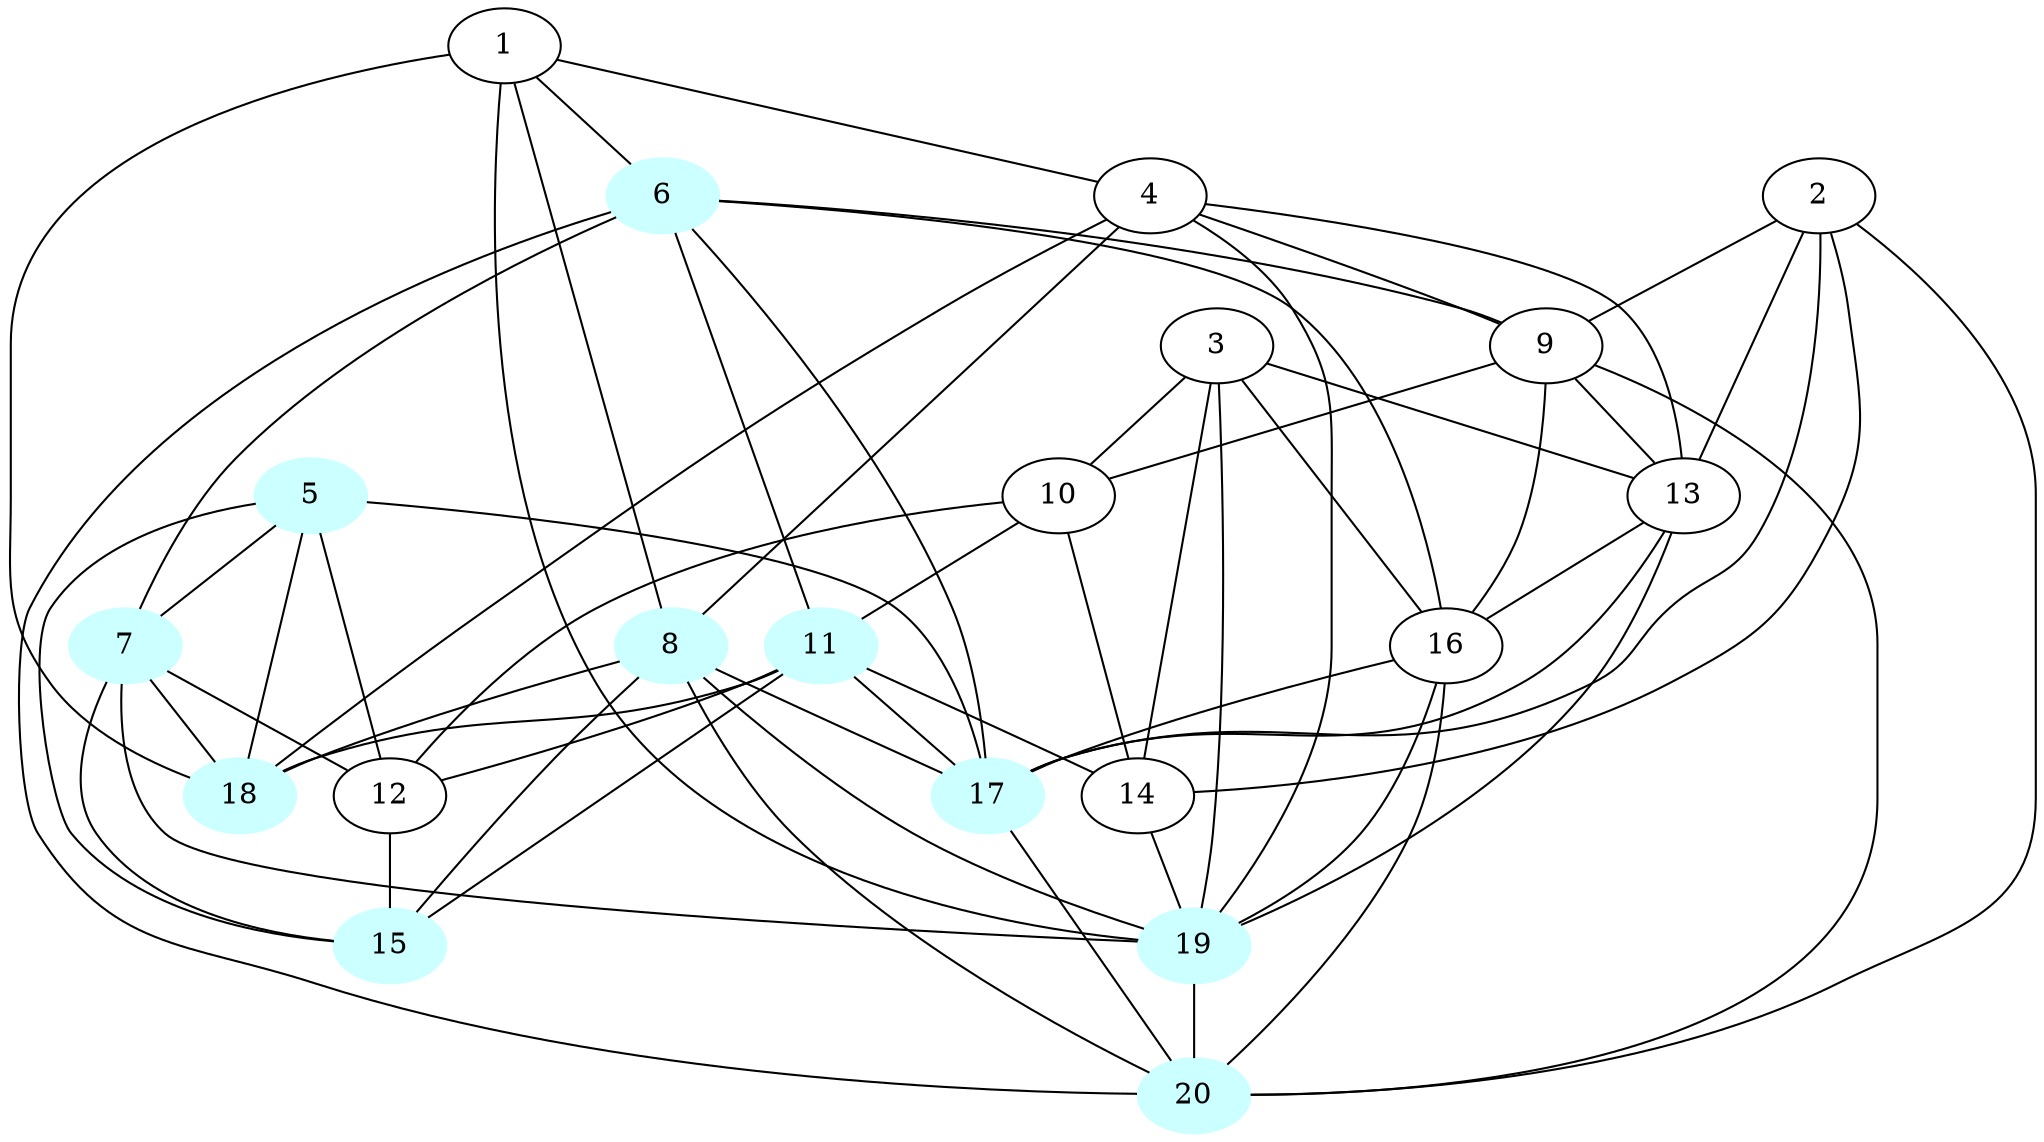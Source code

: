 graph G {
    5 [style=filled, color="#CCFFFF"];
    6 [style=filled, color="#CCFFFF"];
    7 [style=filled, color="#CCFFFF"];
    8 [style=filled, color="#CCFFFF"];
    11 [style=filled, color="#CCFFFF"];
    15 [style=filled, color="#CCFFFF"];
    17 [style=filled, color="#CCFFFF"];
    18 [style=filled, color="#CCFFFF"];
    19 [style=filled, color="#CCFFFF"];
    20 [style=filled, color="#CCFFFF"];
    1 -- 4 [len= 2]
    1 -- 6 [len= 2]
    1 -- 8 [len= 2]
    1 -- 18 [len= 2]
    1 -- 19 [len= 2]
    2 -- 9 [len= 2]
    2 -- 13 [len= 2]
    2 -- 14 [len= 2]
    2 -- 17 [len= 2]
    2 -- 20 [len= 2]
    3 -- 10 [len= 2]
    3 -- 13 [len= 2]
    3 -- 14 [len= 2]
    3 -- 16 [len= 2]
    3 -- 19 [len= 2]
    4 -- 8 [len= 2]
    4 -- 9 [len= 2]
    4 -- 13 [len= 2]
    4 -- 18 [len= 2]
    4 -- 19 [len= 2]
    5 -- 7 [len= 2]
    5 -- 12 [len= 2]
    5 -- 15 [len= 2]
    5 -- 17 [len= 2]
    5 -- 18 [len= 2]
    6 -- 7 [len= 2]
    6 -- 9 [len= 2]
    6 -- 11 [len= 2]
    6 -- 16 [len= 2]
    6 -- 17 [len= 2]
    6 -- 20 [len= 2]
    7 -- 12 [len= 2]
    7 -- 15 [len= 2]
    7 -- 18 [len= 2]
    7 -- 19 [len= 2]
    8 -- 15 [len= 2]
    8 -- 17 [len= 2]
    8 -- 18 [len= 2]
    8 -- 19 [len= 2]
    8 -- 20 [len= 2]
    9 -- 10 [len= 2]
    9 -- 13 [len= 2]
    9 -- 16 [len= 2]
    9 -- 20 [len= 2]
    10 -- 11 [len= 2]
    10 -- 12 [len= 2]
    10 -- 14 [len= 2]
    11 -- 12 [len= 2]
    11 -- 14 [len= 2]
    11 -- 15 [len= 2]
    11 -- 17 [len= 2]
    11 -- 18 [len= 2]
    12 -- 15 [len= 2]
    13 -- 16 [len= 2]
    13 -- 17 [len= 2]
    13 -- 19 [len= 2]
    14 -- 19 [len= 2]
    16 -- 17 [len= 2]
    16 -- 19 [len= 2]
    16 -- 20 [len= 2]
    17 -- 20 [len= 2]
    19 -- 20 [len= 2]
}
